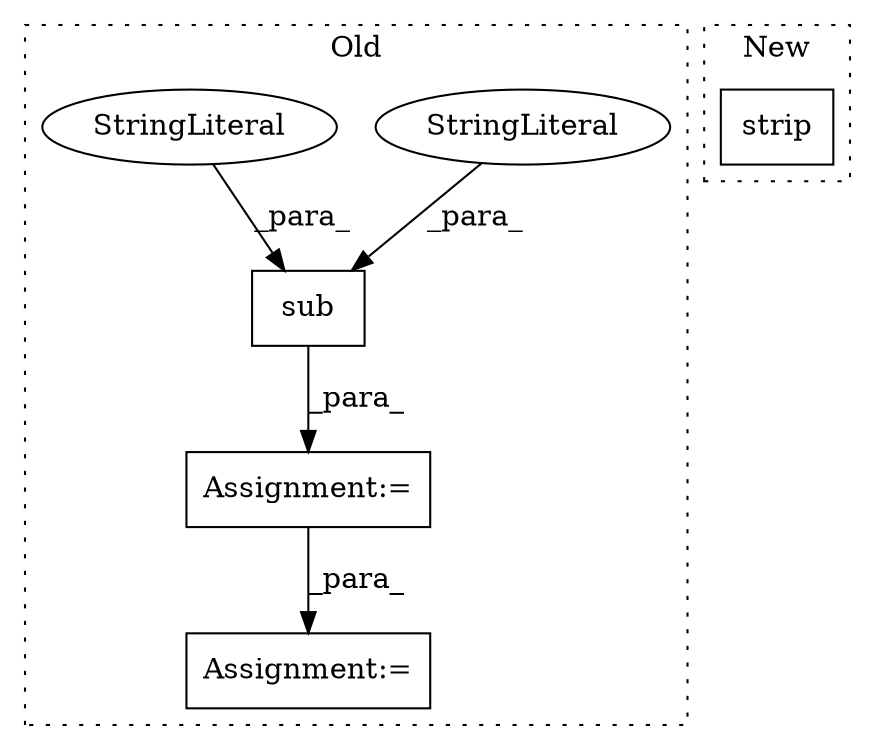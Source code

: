 digraph G {
subgraph cluster0 {
1 [label="sub" a="32" s="187,204" l="4,1" shape="box"];
3 [label="StringLiteral" a="45" s="191" l="5" shape="ellipse"];
4 [label="StringLiteral" a="45" s="197" l="2" shape="ellipse"];
5 [label="Assignment:=" a="7" s="215" l="1" shape="box"];
6 [label="Assignment:=" a="7" s="183" l="1" shape="box"];
label = "Old";
style="dotted";
}
subgraph cluster1 {
2 [label="strip" a="32" s="356" l="7" shape="box"];
label = "New";
style="dotted";
}
1 -> 6 [label="_para_"];
3 -> 1 [label="_para_"];
4 -> 1 [label="_para_"];
6 -> 5 [label="_para_"];
}
